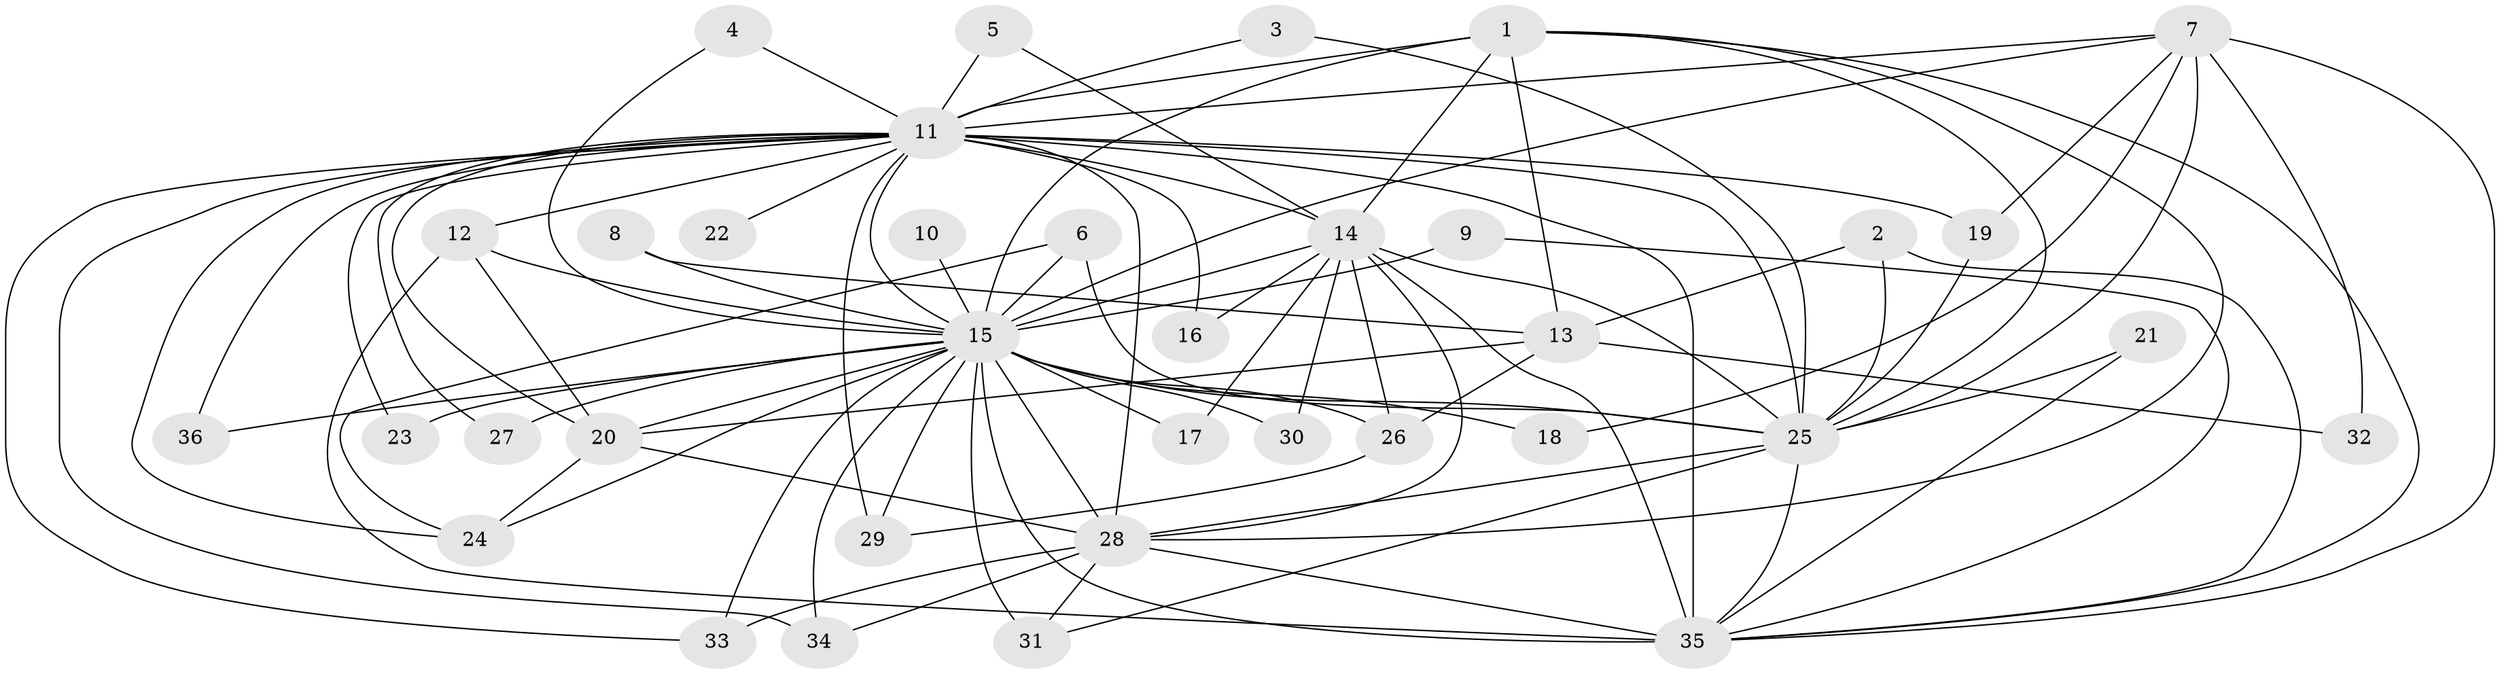 // original degree distribution, {22: 0.013888888888888888, 25: 0.013888888888888888, 11: 0.013888888888888888, 21: 0.013888888888888888, 23: 0.013888888888888888, 18: 0.013888888888888888, 16: 0.013888888888888888, 15: 0.013888888888888888, 17: 0.013888888888888888, 10: 0.013888888888888888, 3: 0.18055555555555555, 2: 0.5833333333333334, 8: 0.013888888888888888, 6: 0.027777777777777776, 4: 0.041666666666666664, 5: 0.013888888888888888}
// Generated by graph-tools (version 1.1) at 2025/49/03/09/25 03:49:45]
// undirected, 36 vertices, 91 edges
graph export_dot {
graph [start="1"]
  node [color=gray90,style=filled];
  1;
  2;
  3;
  4;
  5;
  6;
  7;
  8;
  9;
  10;
  11;
  12;
  13;
  14;
  15;
  16;
  17;
  18;
  19;
  20;
  21;
  22;
  23;
  24;
  25;
  26;
  27;
  28;
  29;
  30;
  31;
  32;
  33;
  34;
  35;
  36;
  1 -- 11 [weight=2.0];
  1 -- 13 [weight=1.0];
  1 -- 14 [weight=2.0];
  1 -- 15 [weight=2.0];
  1 -- 25 [weight=1.0];
  1 -- 28 [weight=1.0];
  1 -- 35 [weight=1.0];
  2 -- 13 [weight=1.0];
  2 -- 25 [weight=1.0];
  2 -- 35 [weight=1.0];
  3 -- 11 [weight=1.0];
  3 -- 25 [weight=1.0];
  4 -- 11 [weight=1.0];
  4 -- 15 [weight=1.0];
  5 -- 11 [weight=1.0];
  5 -- 14 [weight=1.0];
  6 -- 15 [weight=1.0];
  6 -- 24 [weight=1.0];
  6 -- 25 [weight=1.0];
  7 -- 11 [weight=1.0];
  7 -- 15 [weight=1.0];
  7 -- 18 [weight=1.0];
  7 -- 19 [weight=1.0];
  7 -- 25 [weight=2.0];
  7 -- 32 [weight=1.0];
  7 -- 35 [weight=1.0];
  8 -- 13 [weight=1.0];
  8 -- 15 [weight=1.0];
  9 -- 15 [weight=1.0];
  9 -- 35 [weight=1.0];
  10 -- 15 [weight=1.0];
  11 -- 12 [weight=1.0];
  11 -- 14 [weight=5.0];
  11 -- 15 [weight=5.0];
  11 -- 16 [weight=1.0];
  11 -- 19 [weight=1.0];
  11 -- 20 [weight=2.0];
  11 -- 22 [weight=1.0];
  11 -- 23 [weight=1.0];
  11 -- 24 [weight=1.0];
  11 -- 25 [weight=3.0];
  11 -- 27 [weight=1.0];
  11 -- 28 [weight=3.0];
  11 -- 29 [weight=2.0];
  11 -- 33 [weight=2.0];
  11 -- 34 [weight=1.0];
  11 -- 35 [weight=3.0];
  11 -- 36 [weight=1.0];
  12 -- 15 [weight=1.0];
  12 -- 20 [weight=1.0];
  12 -- 35 [weight=1.0];
  13 -- 20 [weight=1.0];
  13 -- 26 [weight=1.0];
  13 -- 32 [weight=1.0];
  14 -- 15 [weight=5.0];
  14 -- 16 [weight=1.0];
  14 -- 17 [weight=1.0];
  14 -- 25 [weight=2.0];
  14 -- 26 [weight=1.0];
  14 -- 28 [weight=2.0];
  14 -- 30 [weight=1.0];
  14 -- 35 [weight=3.0];
  15 -- 17 [weight=1.0];
  15 -- 18 [weight=1.0];
  15 -- 20 [weight=1.0];
  15 -- 23 [weight=1.0];
  15 -- 24 [weight=1.0];
  15 -- 25 [weight=3.0];
  15 -- 26 [weight=2.0];
  15 -- 27 [weight=1.0];
  15 -- 28 [weight=2.0];
  15 -- 29 [weight=1.0];
  15 -- 30 [weight=1.0];
  15 -- 31 [weight=2.0];
  15 -- 33 [weight=1.0];
  15 -- 34 [weight=1.0];
  15 -- 35 [weight=2.0];
  15 -- 36 [weight=1.0];
  19 -- 25 [weight=1.0];
  20 -- 24 [weight=1.0];
  20 -- 28 [weight=1.0];
  21 -- 25 [weight=1.0];
  21 -- 35 [weight=1.0];
  25 -- 28 [weight=1.0];
  25 -- 31 [weight=1.0];
  25 -- 35 [weight=1.0];
  26 -- 29 [weight=1.0];
  28 -- 31 [weight=1.0];
  28 -- 33 [weight=2.0];
  28 -- 34 [weight=1.0];
  28 -- 35 [weight=1.0];
}
